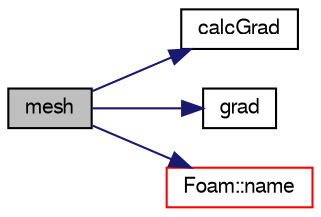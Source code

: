 digraph "mesh"
{
  bgcolor="transparent";
  edge [fontname="FreeSans",fontsize="10",labelfontname="FreeSans",labelfontsize="10"];
  node [fontname="FreeSans",fontsize="10",shape=record];
  rankdir="LR";
  Node123 [label="mesh",height=0.2,width=0.4,color="black", fillcolor="grey75", style="filled", fontcolor="black"];
  Node123 -> Node124 [color="midnightblue",fontsize="10",style="solid",fontname="FreeSans"];
  Node124 [label="calcGrad",height=0.2,width=0.4,color="black",URL="$a22542.html#a3761f789b6d382b9d66fc6a17b24c3b8",tooltip="Calculate and return the grad of the given field. "];
  Node123 -> Node125 [color="midnightblue",fontsize="10",style="solid",fontname="FreeSans"];
  Node125 [label="grad",height=0.2,width=0.4,color="black",URL="$a22542.html#afc4c4370e152a38f36dccc027eba93cd",tooltip="Calculate and return the grad of the given field. "];
  Node123 -> Node126 [color="midnightblue",fontsize="10",style="solid",fontname="FreeSans"];
  Node126 [label="Foam::name",height=0.2,width=0.4,color="red",URL="$a21124.html#adcb0df2bd4953cb6bb390272d8263c3a",tooltip="Return a string representation of a complex. "];
}
